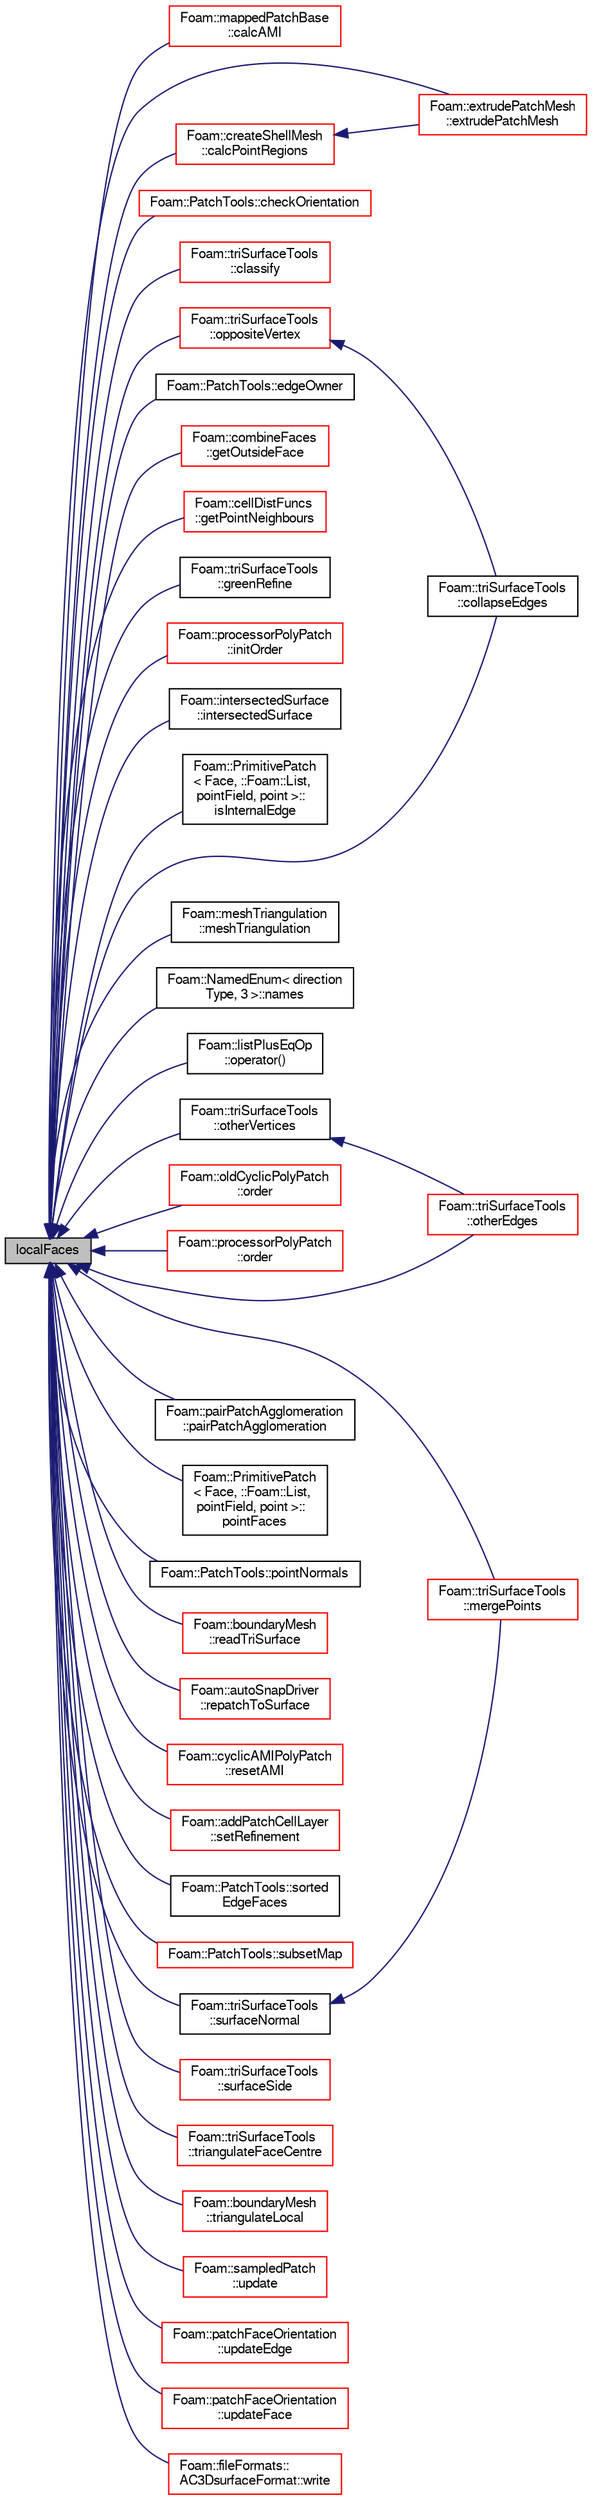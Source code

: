 digraph "localFaces"
{
  bgcolor="transparent";
  edge [fontname="FreeSans",fontsize="10",labelfontname="FreeSans",labelfontsize="10"];
  node [fontname="FreeSans",fontsize="10",shape=record];
  rankdir="LR";
  Node1816 [label="localFaces",height=0.2,width=0.4,color="black", fillcolor="grey75", style="filled", fontcolor="black"];
  Node1816 -> Node1817 [dir="back",color="midnightblue",fontsize="10",style="solid",fontname="FreeSans"];
  Node1817 [label="Foam::mappedPatchBase\l::calcAMI",height=0.2,width=0.4,color="red",URL="$a25094.html#a518ad2c0df69db8185bdc94c61f28892",tooltip="Calculate AMI interpolator. "];
  Node1816 -> Node1856 [dir="back",color="midnightblue",fontsize="10",style="solid",fontname="FreeSans"];
  Node1856 [label="Foam::createShellMesh\l::calcPointRegions",height=0.2,width=0.4,color="red",URL="$a21442.html#abd09fd2558d9fc41e9a503ce2976fe5f",tooltip="Helper: calculate point regions. The point region is the. "];
  Node1856 -> Node1857 [dir="back",color="midnightblue",fontsize="10",style="solid",fontname="FreeSans"];
  Node1857 [label="Foam::extrudePatchMesh\l::extrudePatchMesh",height=0.2,width=0.4,color="red",URL="$a21446.html#ada5aee048de4d025b44660aca99d21a6",tooltip="Construct from mesh, patch and dictionary. "];
  Node1816 -> Node1861 [dir="back",color="midnightblue",fontsize="10",style="solid",fontname="FreeSans"];
  Node1861 [label="Foam::PatchTools::checkOrientation",height=0.2,width=0.4,color="red",URL="$a27526.html#a20f23e9ffe1102dccd75986b5435aef7",tooltip="Check for orientation issues. "];
  Node1816 -> Node1869 [dir="back",color="midnightblue",fontsize="10",style="solid",fontname="FreeSans"];
  Node1869 [label="Foam::triSurfaceTools\l::classify",height=0.2,width=0.4,color="red",URL="$a25538.html#a6f0ceda49a3cd2fbd6ab9655fd370e03",tooltip="Test point on plane of triangle to see if on edge or point or inside. "];
  Node1816 -> Node1871 [dir="back",color="midnightblue",fontsize="10",style="solid",fontname="FreeSans"];
  Node1871 [label="Foam::triSurfaceTools\l::collapseEdges",height=0.2,width=0.4,color="black",URL="$a25538.html#a5d5f37658655f0d947ff457a0d8f061c",tooltip="Create new triSurface by collapsing edges to specified. "];
  Node1816 -> Node1872 [dir="back",color="midnightblue",fontsize="10",style="solid",fontname="FreeSans"];
  Node1872 [label="Foam::PatchTools::edgeOwner",height=0.2,width=0.4,color="black",URL="$a27526.html#ad485a4317976b8ac8e212a2013f7b5b4"];
  Node1816 -> Node1857 [dir="back",color="midnightblue",fontsize="10",style="solid",fontname="FreeSans"];
  Node1816 -> Node1873 [dir="back",color="midnightblue",fontsize="10",style="solid",fontname="FreeSans"];
  Node1873 [label="Foam::combineFaces\l::getOutsideFace",height=0.2,width=0.4,color="red",URL="$a21634.html#af695da5d6484dda0cf20307778b302f0",tooltip="Gets outside of patch as a face (in mesh point labels) "];
  Node1816 -> Node1878 [dir="back",color="midnightblue",fontsize="10",style="solid",fontname="FreeSans"];
  Node1878 [label="Foam::cellDistFuncs\l::getPointNeighbours",height=0.2,width=0.4,color="red",URL="$a24958.html#a1545ea42673856bbee81ec441629ab19",tooltip="Get faces sharing point with face on patch. "];
  Node1816 -> Node1888 [dir="back",color="midnightblue",fontsize="10",style="solid",fontname="FreeSans"];
  Node1888 [label="Foam::triSurfaceTools\l::greenRefine",height=0.2,width=0.4,color="black",URL="$a25538.html#abfb8b3103f67e2652cfb672525ec5d43",tooltip="Refine edges by splitting to opposite vertex. "];
  Node1816 -> Node1889 [dir="back",color="midnightblue",fontsize="10",style="solid",fontname="FreeSans"];
  Node1889 [label="Foam::processorPolyPatch\l::initOrder",height=0.2,width=0.4,color="red",URL="$a27454.html#a644d6229ea284692666de14387870409",tooltip="Initialize ordering for primitivePatch. Does not. "];
  Node1816 -> Node1897 [dir="back",color="midnightblue",fontsize="10",style="solid",fontname="FreeSans"];
  Node1897 [label="Foam::intersectedSurface\l::intersectedSurface",height=0.2,width=0.4,color="black",URL="$a25494.html#a6e95ab0cf81f4521899580c0caaaf6e7",tooltip="Construct from surface and intersection. isFirstSurface is needed. "];
  Node1816 -> Node1898 [dir="back",color="midnightblue",fontsize="10",style="solid",fontname="FreeSans"];
  Node1898 [label="Foam::PrimitivePatch\l\< Face, ::Foam::List,\l pointField, point \>::\lisInternalEdge",height=0.2,width=0.4,color="black",URL="$a27538.html#ac2458a175e66b555e443539d6c726e06",tooltip="Is internal edge? "];
  Node1816 -> Node1899 [dir="back",color="midnightblue",fontsize="10",style="solid",fontname="FreeSans"];
  Node1899 [label="Foam::triSurfaceTools\l::mergePoints",height=0.2,width=0.4,color="red",URL="$a25538.html#a44799249ec25a8721893cffeffcdec1f",tooltip="Merge points within distance. "];
  Node1816 -> Node1902 [dir="back",color="midnightblue",fontsize="10",style="solid",fontname="FreeSans"];
  Node1902 [label="Foam::meshTriangulation\l::meshTriangulation",height=0.2,width=0.4,color="black",URL="$a30558.html#adc26bbba53e9c1d772cb4c2807351802",tooltip="Construct from selected mesh cell and region number to be used. "];
  Node1816 -> Node1903 [dir="back",color="midnightblue",fontsize="10",style="solid",fontname="FreeSans"];
  Node1903 [label="Foam::NamedEnum\< direction\lType, 3 \>::names",height=0.2,width=0.4,color="black",URL="$a25998.html#a7350da3a0edd92cd11e6c479c9967dc8"];
  Node1816 -> Node1904 [dir="back",color="midnightblue",fontsize="10",style="solid",fontname="FreeSans"];
  Node1904 [label="Foam::listPlusEqOp\l::operator()",height=0.2,width=0.4,color="black",URL="$a24626.html#a2bca5855a51bffee2f0fe2aacc4aba10"];
  Node1816 -> Node1905 [dir="back",color="midnightblue",fontsize="10",style="solid",fontname="FreeSans"];
  Node1905 [label="Foam::triSurfaceTools\l::oppositeVertex",height=0.2,width=0.4,color="red",URL="$a25538.html#ad78556d7d01f6219bb13005e24171127",tooltip="Get vertex (local numbering) opposite edge. "];
  Node1905 -> Node1871 [dir="back",color="midnightblue",fontsize="10",style="solid",fontname="FreeSans"];
  Node1816 -> Node1913 [dir="back",color="midnightblue",fontsize="10",style="solid",fontname="FreeSans"];
  Node1913 [label="Foam::oldCyclicPolyPatch\l::order",height=0.2,width=0.4,color="red",URL="$a27450.html#aa9533329384a73e819a040bcde1b4b3d",tooltip="Return new ordering for primitivePatch. "];
  Node1816 -> Node1917 [dir="back",color="midnightblue",fontsize="10",style="solid",fontname="FreeSans"];
  Node1917 [label="Foam::processorPolyPatch\l::order",height=0.2,width=0.4,color="red",URL="$a27454.html#aa9533329384a73e819a040bcde1b4b3d",tooltip="Return new ordering for primitivePatch. "];
  Node1816 -> Node1908 [dir="back",color="midnightblue",fontsize="10",style="solid",fontname="FreeSans"];
  Node1908 [label="Foam::triSurfaceTools\l::otherEdges",height=0.2,width=0.4,color="red",URL="$a25538.html#a14072f92f44aace6299d016920273be5",tooltip="Get the two edges on faceI counterclockwise after edgeI. "];
  Node1816 -> Node1907 [dir="back",color="midnightblue",fontsize="10",style="solid",fontname="FreeSans"];
  Node1907 [label="Foam::triSurfaceTools\l::otherVertices",height=0.2,width=0.4,color="black",URL="$a25538.html#a0a9cdecabb24a4d8fbed5a06696187da",tooltip="Get the two vertices (local numbering) on faceI counterclockwise. "];
  Node1907 -> Node1908 [dir="back",color="midnightblue",fontsize="10",style="solid",fontname="FreeSans"];
  Node1816 -> Node1920 [dir="back",color="midnightblue",fontsize="10",style="solid",fontname="FreeSans"];
  Node1920 [label="Foam::pairPatchAgglomeration\l::pairPatchAgglomeration",height=0.2,width=0.4,color="black",URL="$a23302.html#a8d94302d3592c1f0a629d9f43f6e688e",tooltip="Construct given mesh and controls. "];
  Node1816 -> Node1921 [dir="back",color="midnightblue",fontsize="10",style="solid",fontname="FreeSans"];
  Node1921 [label="Foam::PrimitivePatch\l\< Face, ::Foam::List,\l pointField, point \>::\lpointFaces",height=0.2,width=0.4,color="black",URL="$a27538.html#acc347dd5dd3557af888ac3dd86d90d22",tooltip="Return point-face addressing. "];
  Node1816 -> Node1922 [dir="back",color="midnightblue",fontsize="10",style="solid",fontname="FreeSans"];
  Node1922 [label="Foam::PatchTools::pointNormals",height=0.2,width=0.4,color="black",URL="$a27526.html#ab60186b13b96788288ecfa924a6950d2"];
  Node1816 -> Node1923 [dir="back",color="midnightblue",fontsize="10",style="solid",fontname="FreeSans"];
  Node1923 [label="Foam::boundaryMesh\l::readTriSurface",height=0.2,width=0.4,color="red",URL="$a21430.html#a2ee25ae613c57256a825ff088edc0839",tooltip="Read from triSurface. "];
  Node1816 -> Node1925 [dir="back",color="midnightblue",fontsize="10",style="solid",fontname="FreeSans"];
  Node1925 [label="Foam::autoSnapDriver\l::repatchToSurface",height=0.2,width=0.4,color="red",URL="$a24622.html#abf0c9c836463b6164ef331dce238b2fa",tooltip="Repatch faces according to surface nearest the face centre. "];
  Node1816 -> Node1936 [dir="back",color="midnightblue",fontsize="10",style="solid",fontname="FreeSans"];
  Node1936 [label="Foam::cyclicAMIPolyPatch\l::resetAMI",height=0.2,width=0.4,color="red",URL="$a24946.html#a8137f810e4a5638bd9eaaa9c7d7132b8",tooltip="Reset the AMI interpolator. "];
  Node1816 -> Node1940 [dir="back",color="midnightblue",fontsize="10",style="solid",fontname="FreeSans"];
  Node1940 [label="Foam::addPatchCellLayer\l::setRefinement",height=0.2,width=0.4,color="red",URL="$a21626.html#a9488cb0518f21b76444c508cc9658d64",tooltip="Play commands into polyTopoChange to create layers on top. "];
  Node1816 -> Node1950 [dir="back",color="midnightblue",fontsize="10",style="solid",fontname="FreeSans"];
  Node1950 [label="Foam::PatchTools::sorted\lEdgeFaces",height=0.2,width=0.4,color="black",URL="$a27526.html#a6f45385fbdbafd55b359508624f4e84f"];
  Node1816 -> Node1951 [dir="back",color="midnightblue",fontsize="10",style="solid",fontname="FreeSans"];
  Node1951 [label="Foam::PatchTools::subsetMap",height=0.2,width=0.4,color="red",URL="$a27526.html#a373cb19a7bfde8d155b317980839cf72",tooltip="Determine the mapping for a sub-patch. "];
  Node1816 -> Node1973 [dir="back",color="midnightblue",fontsize="10",style="solid",fontname="FreeSans"];
  Node1973 [label="Foam::triSurfaceTools\l::surfaceNormal",height=0.2,width=0.4,color="black",URL="$a25538.html#a5a2f59dd14e51dca5fcbadd65696f1df",tooltip="Triangle (unit) normal. If nearest point to triangle on edge use. "];
  Node1973 -> Node1899 [dir="back",color="midnightblue",fontsize="10",style="solid",fontname="FreeSans"];
  Node1816 -> Node1974 [dir="back",color="midnightblue",fontsize="10",style="solid",fontname="FreeSans"];
  Node1974 [label="Foam::triSurfaceTools\l::surfaceSide",height=0.2,width=0.4,color="red",URL="$a25538.html#ac13accde68c814912f86ae34aacbb439",tooltip="Given nearest point (to sample) on surface determines which side. "];
  Node1816 -> Node1976 [dir="back",color="midnightblue",fontsize="10",style="solid",fontname="FreeSans"];
  Node1976 [label="Foam::triSurfaceTools\l::triangulateFaceCentre",height=0.2,width=0.4,color="red",URL="$a25538.html#abf2be73c84828e0d5db6921bf8b57353",tooltip="Face-centre triangulation of (selected patches of) boundaryMesh. "];
  Node1816 -> Node1978 [dir="back",color="midnightblue",fontsize="10",style="solid",fontname="FreeSans"];
  Node1978 [label="Foam::boundaryMesh\l::triangulateLocal",height=0.2,width=0.4,color="red",URL="$a21430.html#a9260c729f24a2c6f8f7e1aae2a32da2d",tooltip="Same as triangulate but in local vertex numbering. "];
  Node1816 -> Node1983 [dir="back",color="midnightblue",fontsize="10",style="solid",fontname="FreeSans"];
  Node1983 [label="Foam::sampledPatch\l::update",height=0.2,width=0.4,color="red",URL="$a29366.html#aa2aac016e2bf7b5bd2b271786c2791aa",tooltip="Update the surface as required. "];
  Node1816 -> Node1985 [dir="back",color="midnightblue",fontsize="10",style="solid",fontname="FreeSans"];
  Node1985 [label="Foam::patchFaceOrientation\l::updateEdge",height=0.2,width=0.4,color="red",URL="$a24678.html#a4f9ce8004e6fea55b1c2dce3c3c6e6ab",tooltip="Influence of face on edge. "];
  Node1816 -> Node1992 [dir="back",color="midnightblue",fontsize="10",style="solid",fontname="FreeSans"];
  Node1992 [label="Foam::patchFaceOrientation\l::updateFace",height=0.2,width=0.4,color="red",URL="$a24678.html#a1e306814f69f522bb05cc93f2b510a14",tooltip="Influence of edge on face. "];
  Node1816 -> Node1994 [dir="back",color="midnightblue",fontsize="10",style="solid",fontname="FreeSans"];
  Node1994 [label="Foam::fileFormats::\lAC3DsurfaceFormat::write",height=0.2,width=0.4,color="red",URL="$a29582.html#a2a1e1394d9dd8932b738248c123a267f",tooltip="Write surface mesh components by proxy. "];
}
